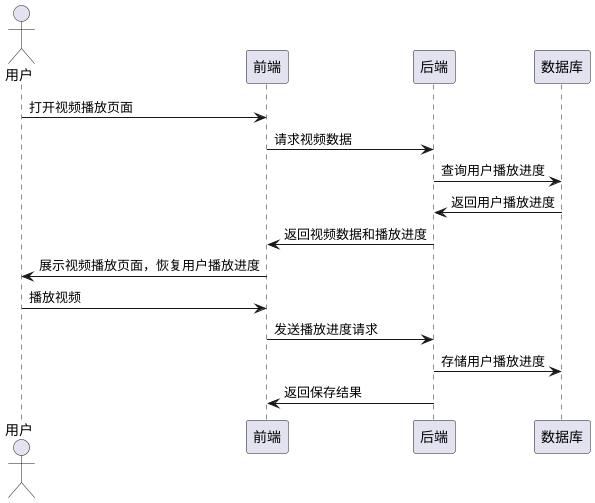 @startuml

actor 用户
participant 前端
participant 后端
participant 数据库

用户 -> 前端: 打开视频播放页面
前端 -> 后端: 请求视频数据
后端 -> 数据库: 查询用户播放进度
数据库 -> 后端: 返回用户播放进度
后端 -> 前端: 返回视频数据和播放进度
前端 -> 用户: 展示视频播放页面，恢复用户播放进度
用户 -> 前端: 播放视频
前端 -> 后端: 发送播放进度请求
后端 -> 数据库: 存储用户播放进度
后端 -> 前端: 返回保存结果

@enduml